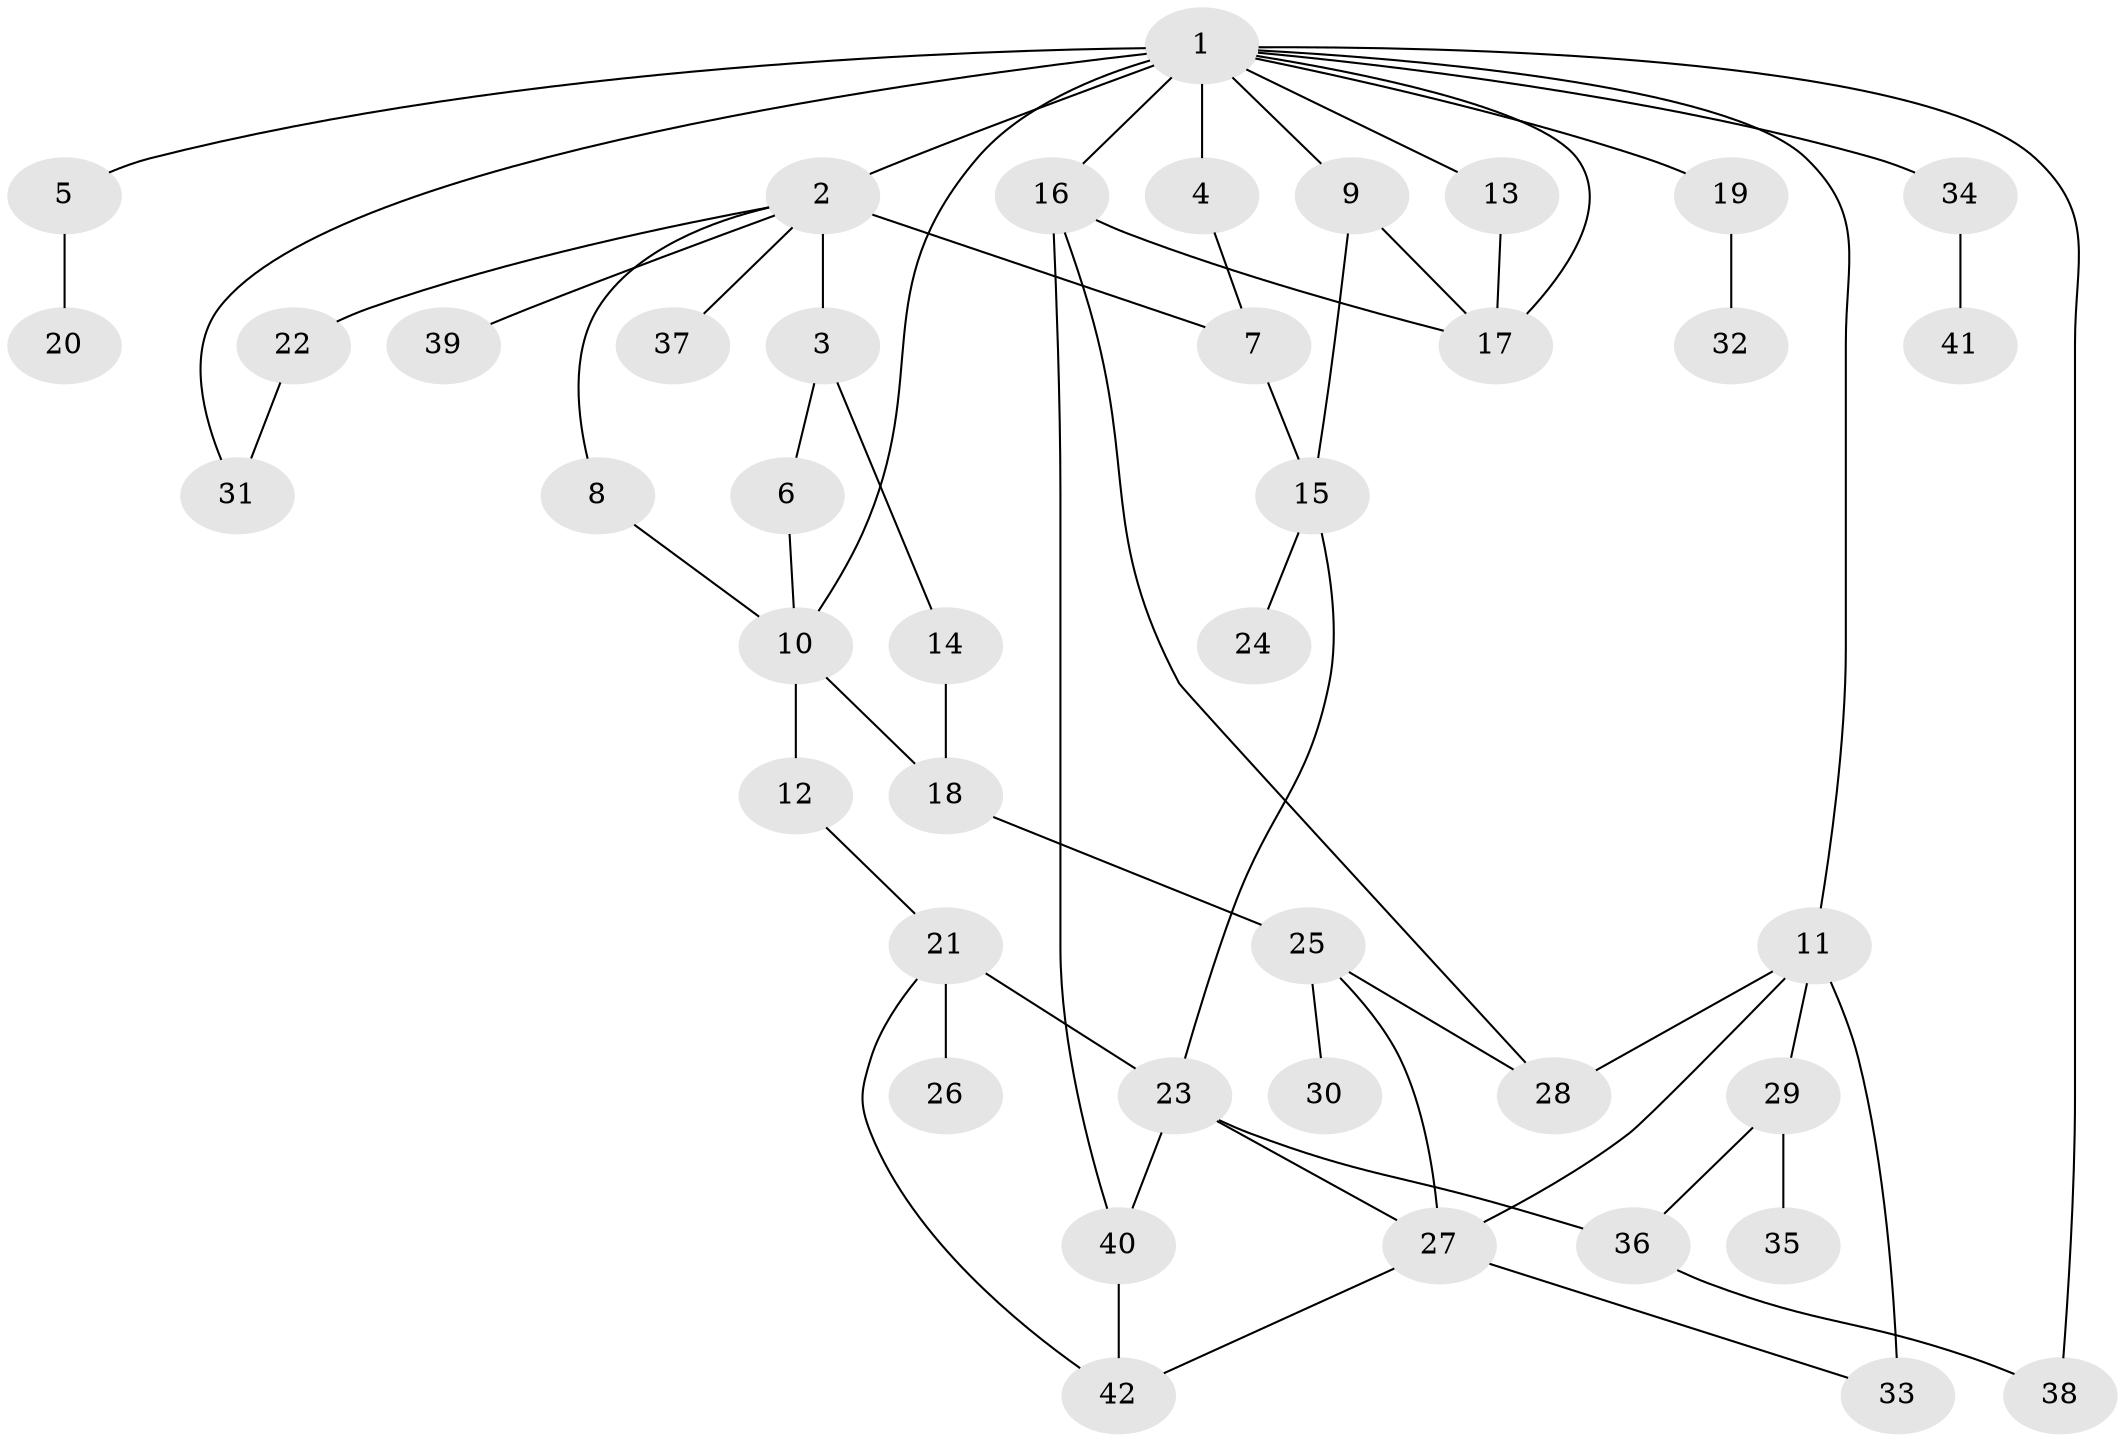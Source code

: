 // original degree distribution, {9: 0.0072992700729927005, 6: 0.029197080291970802, 7: 0.014598540145985401, 4: 0.08759124087591241, 3: 0.15328467153284672, 2: 0.2846715328467153, 5: 0.0364963503649635, 1: 0.38686131386861317}
// Generated by graph-tools (version 1.1) at 2025/48/03/04/25 22:48:58]
// undirected, 42 vertices, 61 edges
graph export_dot {
  node [color=gray90,style=filled];
  1;
  2;
  3;
  4;
  5;
  6;
  7;
  8;
  9;
  10;
  11;
  12;
  13;
  14;
  15;
  16;
  17;
  18;
  19;
  20;
  21;
  22;
  23;
  24;
  25;
  26;
  27;
  28;
  29;
  30;
  31;
  32;
  33;
  34;
  35;
  36;
  37;
  38;
  39;
  40;
  41;
  42;
  1 -- 2 [weight=1.0];
  1 -- 4 [weight=5.0];
  1 -- 5 [weight=1.0];
  1 -- 9 [weight=1.0];
  1 -- 10 [weight=1.0];
  1 -- 11 [weight=1.0];
  1 -- 13 [weight=1.0];
  1 -- 16 [weight=1.0];
  1 -- 17 [weight=1.0];
  1 -- 19 [weight=1.0];
  1 -- 31 [weight=1.0];
  1 -- 34 [weight=1.0];
  1 -- 38 [weight=1.0];
  2 -- 3 [weight=3.0];
  2 -- 7 [weight=1.0];
  2 -- 8 [weight=1.0];
  2 -- 22 [weight=1.0];
  2 -- 37 [weight=1.0];
  2 -- 39 [weight=1.0];
  3 -- 6 [weight=1.0];
  3 -- 14 [weight=1.0];
  4 -- 7 [weight=1.0];
  5 -- 20 [weight=1.0];
  6 -- 10 [weight=1.0];
  7 -- 15 [weight=1.0];
  8 -- 10 [weight=1.0];
  9 -- 15 [weight=1.0];
  9 -- 17 [weight=1.0];
  10 -- 12 [weight=1.0];
  10 -- 18 [weight=1.0];
  11 -- 27 [weight=1.0];
  11 -- 28 [weight=1.0];
  11 -- 29 [weight=1.0];
  11 -- 33 [weight=2.0];
  12 -- 21 [weight=1.0];
  13 -- 17 [weight=1.0];
  14 -- 18 [weight=1.0];
  15 -- 23 [weight=1.0];
  15 -- 24 [weight=1.0];
  16 -- 17 [weight=1.0];
  16 -- 28 [weight=1.0];
  16 -- 40 [weight=1.0];
  18 -- 25 [weight=3.0];
  19 -- 32 [weight=1.0];
  21 -- 23 [weight=1.0];
  21 -- 26 [weight=2.0];
  21 -- 42 [weight=1.0];
  22 -- 31 [weight=1.0];
  23 -- 27 [weight=1.0];
  23 -- 36 [weight=1.0];
  23 -- 40 [weight=1.0];
  25 -- 27 [weight=1.0];
  25 -- 28 [weight=1.0];
  25 -- 30 [weight=1.0];
  27 -- 33 [weight=1.0];
  27 -- 42 [weight=1.0];
  29 -- 35 [weight=3.0];
  29 -- 36 [weight=2.0];
  34 -- 41 [weight=1.0];
  36 -- 38 [weight=1.0];
  40 -- 42 [weight=1.0];
}
